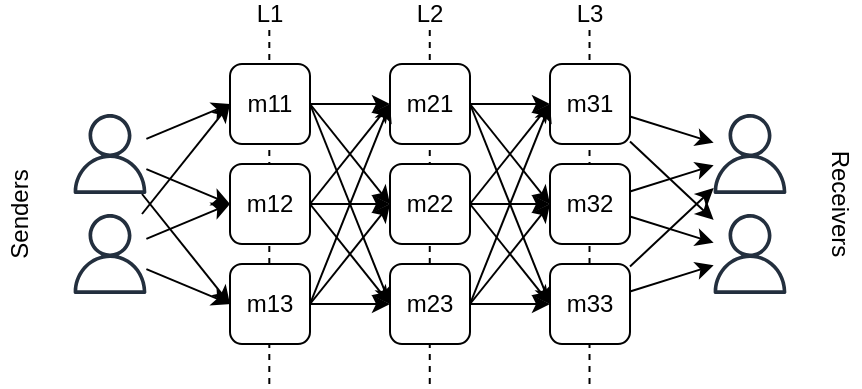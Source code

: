 <mxfile version="12.6.5" type="device"><diagram id="5HIGZLFfV9cpcyIGk_aW" name="Page-1"><mxGraphModel dx="763" dy="537" grid="1" gridSize="10" guides="1" tooltips="1" connect="1" arrows="1" fold="1" page="1" pageScale="1" pageWidth="827" pageHeight="1169" math="0" shadow="0"><root><mxCell id="0"/><mxCell id="1" parent="0"/><mxCell id="zIFi3e9UwtL2qD4A1T0s-49" value="" style="endArrow=none;dashed=1;html=1;" edge="1" parent="1"><mxGeometry width="50" height="50" relative="1" as="geometry"><mxPoint x="379.76" y="360.0" as="sourcePoint"/><mxPoint x="379.76" y="180.0" as="targetPoint"/></mxGeometry></mxCell><mxCell id="zIFi3e9UwtL2qD4A1T0s-48" value="" style="endArrow=none;dashed=1;html=1;" edge="1" parent="1"><mxGeometry width="50" height="50" relative="1" as="geometry"><mxPoint x="299.88" y="360.0" as="sourcePoint"/><mxPoint x="299.88" y="180.0" as="targetPoint"/></mxGeometry></mxCell><mxCell id="zIFi3e9UwtL2qD4A1T0s-44" value="" style="endArrow=none;dashed=1;html=1;" edge="1" parent="1"><mxGeometry width="50" height="50" relative="1" as="geometry"><mxPoint x="219.66" y="360" as="sourcePoint"/><mxPoint x="219.66" y="180" as="targetPoint"/></mxGeometry></mxCell><mxCell id="zIFi3e9UwtL2qD4A1T0s-11" style="edgeStyle=none;rounded=0;orthogonalLoop=1;jettySize=auto;html=1;exitX=1;exitY=0.5;exitDx=0;exitDy=0;" edge="1" parent="1" source="zIFi3e9UwtL2qD4A1T0s-12" target="zIFi3e9UwtL2qD4A1T0s-14"><mxGeometry relative="1" as="geometry"/></mxCell><mxCell id="zIFi3e9UwtL2qD4A1T0s-50" style="edgeStyle=none;rounded=0;orthogonalLoop=1;jettySize=auto;html=1;entryX=0;entryY=0.5;entryDx=0;entryDy=0;exitX=1;exitY=0.5;exitDx=0;exitDy=0;" edge="1" parent="1" source="zIFi3e9UwtL2qD4A1T0s-12" target="zIFi3e9UwtL2qD4A1T0s-33"><mxGeometry relative="1" as="geometry"/></mxCell><mxCell id="zIFi3e9UwtL2qD4A1T0s-51" style="edgeStyle=none;rounded=0;orthogonalLoop=1;jettySize=auto;html=1;entryX=0;entryY=0.5;entryDx=0;entryDy=0;exitX=1;exitY=0.5;exitDx=0;exitDy=0;" edge="1" parent="1" source="zIFi3e9UwtL2qD4A1T0s-12" target="zIFi3e9UwtL2qD4A1T0s-40"><mxGeometry relative="1" as="geometry"/></mxCell><mxCell id="zIFi3e9UwtL2qD4A1T0s-12" value="m11" style="rounded=1;whiteSpace=wrap;html=1;" vertex="1" parent="1"><mxGeometry x="200" y="200" width="40" height="40" as="geometry"/></mxCell><mxCell id="zIFi3e9UwtL2qD4A1T0s-13" style="edgeStyle=none;rounded=0;orthogonalLoop=1;jettySize=auto;html=1;exitX=1;exitY=0.5;exitDx=0;exitDy=0;" edge="1" parent="1" source="zIFi3e9UwtL2qD4A1T0s-14" target="zIFi3e9UwtL2qD4A1T0s-17"><mxGeometry relative="1" as="geometry"/></mxCell><mxCell id="zIFi3e9UwtL2qD4A1T0s-56" style="edgeStyle=none;rounded=0;orthogonalLoop=1;jettySize=auto;html=1;entryX=0;entryY=0.5;entryDx=0;entryDy=0;exitX=1;exitY=0.5;exitDx=0;exitDy=0;" edge="1" parent="1" source="zIFi3e9UwtL2qD4A1T0s-14" target="zIFi3e9UwtL2qD4A1T0s-36"><mxGeometry relative="1" as="geometry"/></mxCell><mxCell id="zIFi3e9UwtL2qD4A1T0s-57" style="edgeStyle=none;rounded=0;orthogonalLoop=1;jettySize=auto;html=1;entryX=0;entryY=0.5;entryDx=0;entryDy=0;exitX=1;exitY=0.5;exitDx=0;exitDy=0;" edge="1" parent="1" source="zIFi3e9UwtL2qD4A1T0s-14" target="zIFi3e9UwtL2qD4A1T0s-43"><mxGeometry relative="1" as="geometry"/></mxCell><mxCell id="zIFi3e9UwtL2qD4A1T0s-14" value="m21" style="rounded=1;whiteSpace=wrap;html=1;" vertex="1" parent="1"><mxGeometry x="280" y="200" width="40" height="40" as="geometry"/></mxCell><mxCell id="zIFi3e9UwtL2qD4A1T0s-15" style="edgeStyle=none;rounded=0;orthogonalLoop=1;jettySize=auto;html=1;" edge="1" parent="1" source="zIFi3e9UwtL2qD4A1T0s-17" target="zIFi3e9UwtL2qD4A1T0s-26"><mxGeometry relative="1" as="geometry"/></mxCell><mxCell id="zIFi3e9UwtL2qD4A1T0s-16" style="edgeStyle=none;rounded=0;orthogonalLoop=1;jettySize=auto;html=1;" edge="1" parent="1" source="zIFi3e9UwtL2qD4A1T0s-17" target="zIFi3e9UwtL2qD4A1T0s-27"><mxGeometry relative="1" as="geometry"/></mxCell><mxCell id="zIFi3e9UwtL2qD4A1T0s-17" value="m31" style="rounded=1;whiteSpace=wrap;html=1;" vertex="1" parent="1"><mxGeometry x="360" y="200" width="40" height="40" as="geometry"/></mxCell><mxCell id="zIFi3e9UwtL2qD4A1T0s-18" style="edgeStyle=none;rounded=0;orthogonalLoop=1;jettySize=auto;html=1;entryX=0;entryY=0.5;entryDx=0;entryDy=0;" edge="1" parent="1" source="zIFi3e9UwtL2qD4A1T0s-21" target="zIFi3e9UwtL2qD4A1T0s-12"><mxGeometry relative="1" as="geometry"/></mxCell><mxCell id="zIFi3e9UwtL2qD4A1T0s-19" style="edgeStyle=none;rounded=0;orthogonalLoop=1;jettySize=auto;html=1;entryX=0;entryY=0.5;entryDx=0;entryDy=0;" edge="1" parent="1" source="zIFi3e9UwtL2qD4A1T0s-21" target="zIFi3e9UwtL2qD4A1T0s-31"><mxGeometry relative="1" as="geometry"/></mxCell><mxCell id="zIFi3e9UwtL2qD4A1T0s-20" style="edgeStyle=none;rounded=0;orthogonalLoop=1;jettySize=auto;html=1;entryX=0;entryY=0.5;entryDx=0;entryDy=0;" edge="1" parent="1" source="zIFi3e9UwtL2qD4A1T0s-21" target="zIFi3e9UwtL2qD4A1T0s-38"><mxGeometry relative="1" as="geometry"/></mxCell><mxCell id="zIFi3e9UwtL2qD4A1T0s-21" value="" style="outlineConnect=0;fontColor=#232F3E;gradientColor=none;fillColor=#232F3E;strokeColor=none;dashed=0;verticalLabelPosition=bottom;verticalAlign=top;align=center;html=1;fontSize=12;fontStyle=0;aspect=fixed;pointerEvents=1;shape=mxgraph.aws4.user;" vertex="1" parent="1"><mxGeometry x="120" y="225" width="40" height="40" as="geometry"/></mxCell><mxCell id="zIFi3e9UwtL2qD4A1T0s-22" style="edgeStyle=none;rounded=0;orthogonalLoop=1;jettySize=auto;html=1;entryX=0;entryY=0.5;entryDx=0;entryDy=0;" edge="1" parent="1" source="zIFi3e9UwtL2qD4A1T0s-25" target="zIFi3e9UwtL2qD4A1T0s-31"><mxGeometry relative="1" as="geometry"/></mxCell><mxCell id="zIFi3e9UwtL2qD4A1T0s-23" style="edgeStyle=none;rounded=0;orthogonalLoop=1;jettySize=auto;html=1;entryX=0;entryY=0.5;entryDx=0;entryDy=0;" edge="1" parent="1" source="zIFi3e9UwtL2qD4A1T0s-25" target="zIFi3e9UwtL2qD4A1T0s-38"><mxGeometry relative="1" as="geometry"/></mxCell><mxCell id="zIFi3e9UwtL2qD4A1T0s-24" style="edgeStyle=none;rounded=0;orthogonalLoop=1;jettySize=auto;html=1;entryX=0;entryY=0.5;entryDx=0;entryDy=0;" edge="1" parent="1" source="zIFi3e9UwtL2qD4A1T0s-25" target="zIFi3e9UwtL2qD4A1T0s-12"><mxGeometry relative="1" as="geometry"/></mxCell><mxCell id="zIFi3e9UwtL2qD4A1T0s-25" value="" style="outlineConnect=0;fontColor=#232F3E;gradientColor=none;fillColor=#232F3E;strokeColor=none;dashed=0;verticalLabelPosition=bottom;verticalAlign=top;align=center;html=1;fontSize=12;fontStyle=0;aspect=fixed;pointerEvents=1;shape=mxgraph.aws4.user;" vertex="1" parent="1"><mxGeometry x="120" y="275" width="40" height="40" as="geometry"/></mxCell><mxCell id="zIFi3e9UwtL2qD4A1T0s-26" value="" style="outlineConnect=0;fontColor=#232F3E;gradientColor=none;fillColor=#232F3E;strokeColor=none;dashed=0;verticalLabelPosition=bottom;verticalAlign=top;align=center;html=1;fontSize=12;fontStyle=0;aspect=fixed;pointerEvents=1;shape=mxgraph.aws4.user;" vertex="1" parent="1"><mxGeometry x="440" y="225" width="40" height="40" as="geometry"/></mxCell><mxCell id="zIFi3e9UwtL2qD4A1T0s-27" value="" style="outlineConnect=0;fontColor=#232F3E;gradientColor=none;fillColor=#232F3E;strokeColor=none;dashed=0;verticalLabelPosition=bottom;verticalAlign=top;align=center;html=1;fontSize=12;fontStyle=0;aspect=fixed;pointerEvents=1;shape=mxgraph.aws4.user;" vertex="1" parent="1"><mxGeometry x="440" y="275" width="40" height="40" as="geometry"/></mxCell><mxCell id="zIFi3e9UwtL2qD4A1T0s-28" value="Senders" style="text;html=1;strokeColor=none;fillColor=none;align=center;verticalAlign=middle;whiteSpace=wrap;rounded=0;rotation=-90;" vertex="1" parent="1"><mxGeometry x="70" y="265" width="50" height="20" as="geometry"/></mxCell><mxCell id="zIFi3e9UwtL2qD4A1T0s-29" value="Receivers" style="text;html=1;strokeColor=none;fillColor=none;align=center;verticalAlign=middle;whiteSpace=wrap;rounded=0;rotation=90;" vertex="1" parent="1"><mxGeometry x="480" y="260" width="50" height="20" as="geometry"/></mxCell><mxCell id="zIFi3e9UwtL2qD4A1T0s-30" style="edgeStyle=none;rounded=0;orthogonalLoop=1;jettySize=auto;html=1;exitX=1;exitY=0.5;exitDx=0;exitDy=0;" edge="1" parent="1" source="zIFi3e9UwtL2qD4A1T0s-31" target="zIFi3e9UwtL2qD4A1T0s-33"><mxGeometry relative="1" as="geometry"/></mxCell><mxCell id="zIFi3e9UwtL2qD4A1T0s-52" style="edgeStyle=none;rounded=0;orthogonalLoop=1;jettySize=auto;html=1;entryX=0;entryY=0.5;entryDx=0;entryDy=0;exitX=1;exitY=0.5;exitDx=0;exitDy=0;" edge="1" parent="1" source="zIFi3e9UwtL2qD4A1T0s-31" target="zIFi3e9UwtL2qD4A1T0s-14"><mxGeometry relative="1" as="geometry"/></mxCell><mxCell id="zIFi3e9UwtL2qD4A1T0s-53" style="edgeStyle=none;rounded=0;orthogonalLoop=1;jettySize=auto;html=1;entryX=0;entryY=0.5;entryDx=0;entryDy=0;exitX=1;exitY=0.5;exitDx=0;exitDy=0;" edge="1" parent="1" source="zIFi3e9UwtL2qD4A1T0s-31" target="zIFi3e9UwtL2qD4A1T0s-40"><mxGeometry relative="1" as="geometry"/></mxCell><mxCell id="zIFi3e9UwtL2qD4A1T0s-31" value="m12" style="rounded=1;whiteSpace=wrap;html=1;" vertex="1" parent="1"><mxGeometry x="200" y="250" width="40" height="40" as="geometry"/></mxCell><mxCell id="zIFi3e9UwtL2qD4A1T0s-32" style="edgeStyle=none;rounded=0;orthogonalLoop=1;jettySize=auto;html=1;exitX=1;exitY=0.5;exitDx=0;exitDy=0;" edge="1" parent="1" source="zIFi3e9UwtL2qD4A1T0s-33" target="zIFi3e9UwtL2qD4A1T0s-36"><mxGeometry relative="1" as="geometry"/></mxCell><mxCell id="zIFi3e9UwtL2qD4A1T0s-58" style="edgeStyle=none;rounded=0;orthogonalLoop=1;jettySize=auto;html=1;entryX=0;entryY=0.5;entryDx=0;entryDy=0;exitX=1;exitY=0.5;exitDx=0;exitDy=0;" edge="1" parent="1" source="zIFi3e9UwtL2qD4A1T0s-33" target="zIFi3e9UwtL2qD4A1T0s-17"><mxGeometry relative="1" as="geometry"/></mxCell><mxCell id="zIFi3e9UwtL2qD4A1T0s-59" style="edgeStyle=none;rounded=0;orthogonalLoop=1;jettySize=auto;html=1;entryX=0;entryY=0.5;entryDx=0;entryDy=0;exitX=1;exitY=0.5;exitDx=0;exitDy=0;" edge="1" parent="1" source="zIFi3e9UwtL2qD4A1T0s-33" target="zIFi3e9UwtL2qD4A1T0s-43"><mxGeometry relative="1" as="geometry"/></mxCell><mxCell id="zIFi3e9UwtL2qD4A1T0s-33" value="m22" style="rounded=1;whiteSpace=wrap;html=1;" vertex="1" parent="1"><mxGeometry x="280" y="250" width="40" height="40" as="geometry"/></mxCell><mxCell id="zIFi3e9UwtL2qD4A1T0s-34" style="edgeStyle=none;rounded=0;orthogonalLoop=1;jettySize=auto;html=1;" edge="1" parent="1" source="zIFi3e9UwtL2qD4A1T0s-36" target="zIFi3e9UwtL2qD4A1T0s-26"><mxGeometry relative="1" as="geometry"/></mxCell><mxCell id="zIFi3e9UwtL2qD4A1T0s-35" style="edgeStyle=none;rounded=0;orthogonalLoop=1;jettySize=auto;html=1;" edge="1" parent="1" source="zIFi3e9UwtL2qD4A1T0s-36" target="zIFi3e9UwtL2qD4A1T0s-27"><mxGeometry relative="1" as="geometry"/></mxCell><mxCell id="zIFi3e9UwtL2qD4A1T0s-36" value="m32" style="rounded=1;whiteSpace=wrap;html=1;" vertex="1" parent="1"><mxGeometry x="360" y="250" width="40" height="40" as="geometry"/></mxCell><mxCell id="zIFi3e9UwtL2qD4A1T0s-37" style="edgeStyle=none;rounded=0;orthogonalLoop=1;jettySize=auto;html=1;exitX=1;exitY=0.5;exitDx=0;exitDy=0;" edge="1" parent="1" source="zIFi3e9UwtL2qD4A1T0s-38" target="zIFi3e9UwtL2qD4A1T0s-40"><mxGeometry relative="1" as="geometry"/></mxCell><mxCell id="zIFi3e9UwtL2qD4A1T0s-54" style="edgeStyle=none;rounded=0;orthogonalLoop=1;jettySize=auto;html=1;entryX=0;entryY=0.5;entryDx=0;entryDy=0;" edge="1" parent="1" target="zIFi3e9UwtL2qD4A1T0s-14"><mxGeometry relative="1" as="geometry"><mxPoint x="240" y="320" as="sourcePoint"/></mxGeometry></mxCell><mxCell id="zIFi3e9UwtL2qD4A1T0s-55" style="edgeStyle=none;rounded=0;orthogonalLoop=1;jettySize=auto;html=1;entryX=0;entryY=0.5;entryDx=0;entryDy=0;exitX=1;exitY=0.5;exitDx=0;exitDy=0;" edge="1" parent="1" source="zIFi3e9UwtL2qD4A1T0s-38" target="zIFi3e9UwtL2qD4A1T0s-33"><mxGeometry relative="1" as="geometry"/></mxCell><mxCell id="zIFi3e9UwtL2qD4A1T0s-38" value="m13" style="rounded=1;whiteSpace=wrap;html=1;" vertex="1" parent="1"><mxGeometry x="200" y="300" width="40" height="40" as="geometry"/></mxCell><mxCell id="zIFi3e9UwtL2qD4A1T0s-39" style="edgeStyle=none;rounded=0;orthogonalLoop=1;jettySize=auto;html=1;exitX=1;exitY=0.5;exitDx=0;exitDy=0;" edge="1" parent="1" source="zIFi3e9UwtL2qD4A1T0s-40" target="zIFi3e9UwtL2qD4A1T0s-43"><mxGeometry relative="1" as="geometry"/></mxCell><mxCell id="zIFi3e9UwtL2qD4A1T0s-60" style="edgeStyle=none;rounded=0;orthogonalLoop=1;jettySize=auto;html=1;entryX=0;entryY=0.5;entryDx=0;entryDy=0;exitX=1;exitY=0.5;exitDx=0;exitDy=0;" edge="1" parent="1" source="zIFi3e9UwtL2qD4A1T0s-40" target="zIFi3e9UwtL2qD4A1T0s-17"><mxGeometry relative="1" as="geometry"><mxPoint x="350" y="290" as="targetPoint"/></mxGeometry></mxCell><mxCell id="zIFi3e9UwtL2qD4A1T0s-61" style="edgeStyle=none;rounded=0;orthogonalLoop=1;jettySize=auto;html=1;entryX=0;entryY=0.5;entryDx=0;entryDy=0;exitX=1;exitY=0.5;exitDx=0;exitDy=0;" edge="1" parent="1" source="zIFi3e9UwtL2qD4A1T0s-40" target="zIFi3e9UwtL2qD4A1T0s-36"><mxGeometry relative="1" as="geometry"/></mxCell><mxCell id="zIFi3e9UwtL2qD4A1T0s-40" value="m23" style="rounded=1;whiteSpace=wrap;html=1;" vertex="1" parent="1"><mxGeometry x="280" y="300" width="40" height="40" as="geometry"/></mxCell><mxCell id="zIFi3e9UwtL2qD4A1T0s-41" style="edgeStyle=none;rounded=0;orthogonalLoop=1;jettySize=auto;html=1;" edge="1" parent="1" source="zIFi3e9UwtL2qD4A1T0s-43" target="zIFi3e9UwtL2qD4A1T0s-27"><mxGeometry relative="1" as="geometry"/></mxCell><mxCell id="zIFi3e9UwtL2qD4A1T0s-42" style="edgeStyle=none;rounded=0;orthogonalLoop=1;jettySize=auto;html=1;" edge="1" parent="1" source="zIFi3e9UwtL2qD4A1T0s-43" target="zIFi3e9UwtL2qD4A1T0s-26"><mxGeometry relative="1" as="geometry"/></mxCell><mxCell id="zIFi3e9UwtL2qD4A1T0s-43" value="m33" style="rounded=1;whiteSpace=wrap;html=1;" vertex="1" parent="1"><mxGeometry x="360" y="300" width="40" height="40" as="geometry"/></mxCell><mxCell id="zIFi3e9UwtL2qD4A1T0s-62" value="L1" style="text;html=1;strokeColor=none;fillColor=none;align=center;verticalAlign=middle;whiteSpace=wrap;rounded=0;" vertex="1" parent="1"><mxGeometry x="210" y="170" width="20" height="10" as="geometry"/></mxCell><mxCell id="zIFi3e9UwtL2qD4A1T0s-63" value="L2" style="text;html=1;strokeColor=none;fillColor=none;align=center;verticalAlign=middle;whiteSpace=wrap;rounded=0;" vertex="1" parent="1"><mxGeometry x="290" y="170" width="20" height="10" as="geometry"/></mxCell><mxCell id="zIFi3e9UwtL2qD4A1T0s-64" value="L3" style="text;html=1;strokeColor=none;fillColor=none;align=center;verticalAlign=middle;whiteSpace=wrap;rounded=0;" vertex="1" parent="1"><mxGeometry x="370" y="170" width="20" height="10" as="geometry"/></mxCell></root></mxGraphModel></diagram></mxfile>